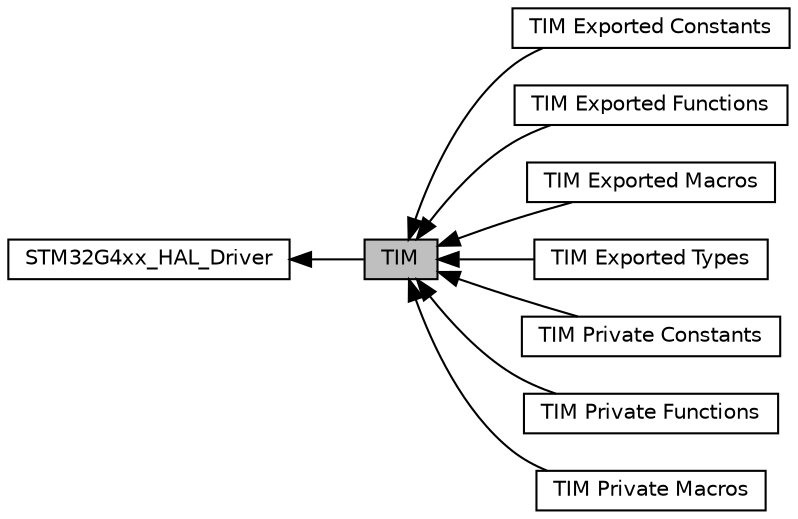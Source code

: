 digraph "TIM"
{
  edge [fontname="Helvetica",fontsize="10",labelfontname="Helvetica",labelfontsize="10"];
  node [fontname="Helvetica",fontsize="10",shape=box];
  rankdir=LR;
  Node2 [label="STM32G4xx_HAL_Driver",height=0.2,width=0.4,color="black", fillcolor="white", style="filled",URL="$group__STM32G4xx__HAL__Driver.html",tooltip=" "];
  Node1 [label="TIM",height=0.2,width=0.4,color="black", fillcolor="grey75", style="filled", fontcolor="black",tooltip="TIM HAL module driver."];
  Node4 [label="TIM Exported Constants",height=0.2,width=0.4,color="black", fillcolor="white", style="filled",URL="$group__TIM__Exported__Constants.html",tooltip=" "];
  Node9 [label="TIM Exported Functions",height=0.2,width=0.4,color="black", fillcolor="white", style="filled",URL="$group__TIM__Exported__Functions.html",tooltip=" "];
  Node5 [label="TIM Exported Macros",height=0.2,width=0.4,color="black", fillcolor="white", style="filled",URL="$group__TIM__Exported__Macros.html",tooltip=" "];
  Node3 [label="TIM Exported Types",height=0.2,width=0.4,color="black", fillcolor="white", style="filled",URL="$group__TIM__Exported__Types.html",tooltip=" "];
  Node6 [label="TIM Private Constants",height=0.2,width=0.4,color="black", fillcolor="white", style="filled",URL="$group__TIM__Private__Constants.html",tooltip=" "];
  Node8 [label="TIM Private Functions",height=0.2,width=0.4,color="black", fillcolor="white", style="filled",URL="$group__TIM__Private__Functions.html",tooltip=" "];
  Node7 [label="TIM Private Macros",height=0.2,width=0.4,color="black", fillcolor="white", style="filled",URL="$group__TIM__Private__Macros.html",tooltip=" "];
  Node2->Node1 [shape=plaintext, dir="back", style="solid"];
  Node1->Node3 [shape=plaintext, dir="back", style="solid"];
  Node1->Node4 [shape=plaintext, dir="back", style="solid"];
  Node1->Node5 [shape=plaintext, dir="back", style="solid"];
  Node1->Node6 [shape=plaintext, dir="back", style="solid"];
  Node1->Node7 [shape=plaintext, dir="back", style="solid"];
  Node1->Node8 [shape=plaintext, dir="back", style="solid"];
  Node1->Node9 [shape=plaintext, dir="back", style="solid"];
}
